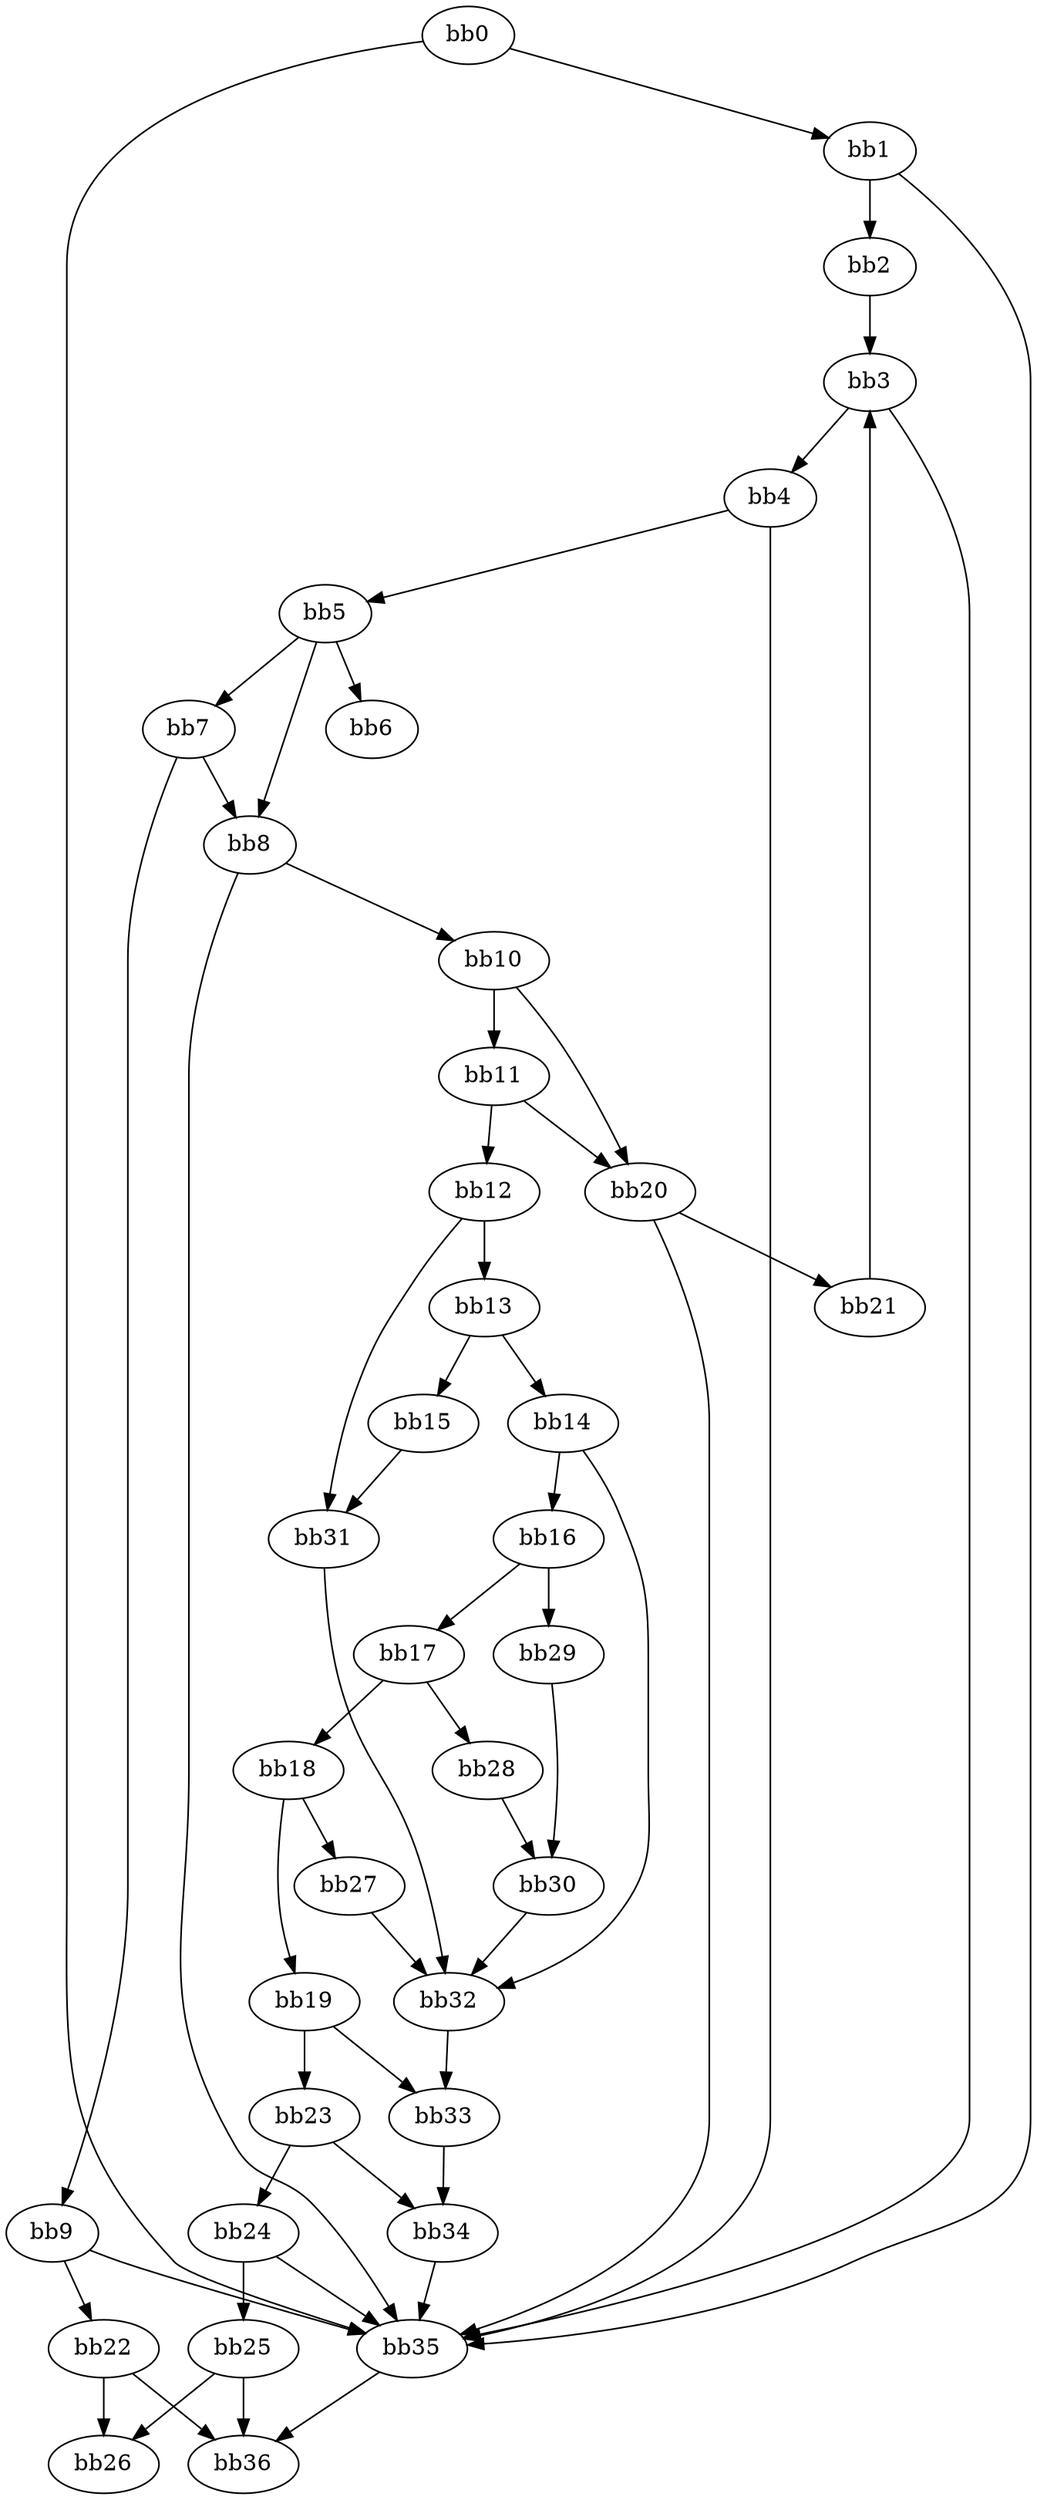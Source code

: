 digraph {
    0 [ label = "bb0\l" ]
    1 [ label = "bb1\l" ]
    2 [ label = "bb2\l" ]
    3 [ label = "bb3\l" ]
    4 [ label = "bb4\l" ]
    5 [ label = "bb5\l" ]
    6 [ label = "bb6\l" ]
    7 [ label = "bb7\l" ]
    8 [ label = "bb8\l" ]
    9 [ label = "bb9\l" ]
    10 [ label = "bb10\l" ]
    11 [ label = "bb11\l" ]
    12 [ label = "bb12\l" ]
    13 [ label = "bb13\l" ]
    14 [ label = "bb14\l" ]
    15 [ label = "bb15\l" ]
    16 [ label = "bb16\l" ]
    17 [ label = "bb17\l" ]
    18 [ label = "bb18\l" ]
    19 [ label = "bb19\l" ]
    20 [ label = "bb20\l" ]
    21 [ label = "bb21\l" ]
    22 [ label = "bb22\l" ]
    23 [ label = "bb23\l" ]
    24 [ label = "bb24\l" ]
    25 [ label = "bb25\l" ]
    26 [ label = "bb26\l" ]
    27 [ label = "bb27\l" ]
    28 [ label = "bb28\l" ]
    29 [ label = "bb29\l" ]
    30 [ label = "bb30\l" ]
    31 [ label = "bb31\l" ]
    32 [ label = "bb32\l" ]
    33 [ label = "bb33\l" ]
    34 [ label = "bb34\l" ]
    35 [ label = "bb35\l" ]
    36 [ label = "bb36\l" ]
    0 -> 1 [ ]
    0 -> 35 [ ]
    1 -> 2 [ ]
    1 -> 35 [ ]
    2 -> 3 [ ]
    3 -> 4 [ ]
    3 -> 35 [ ]
    4 -> 5 [ ]
    4 -> 35 [ ]
    5 -> 6 [ ]
    5 -> 7 [ ]
    5 -> 8 [ ]
    7 -> 8 [ ]
    7 -> 9 [ ]
    8 -> 10 [ ]
    8 -> 35 [ ]
    9 -> 22 [ ]
    9 -> 35 [ ]
    10 -> 11 [ ]
    10 -> 20 [ ]
    11 -> 12 [ ]
    11 -> 20 [ ]
    12 -> 13 [ ]
    12 -> 31 [ ]
    13 -> 14 [ ]
    13 -> 15 [ ]
    14 -> 16 [ ]
    14 -> 32 [ ]
    15 -> 31 [ ]
    16 -> 17 [ ]
    16 -> 29 [ ]
    17 -> 18 [ ]
    17 -> 28 [ ]
    18 -> 19 [ ]
    18 -> 27 [ ]
    19 -> 23 [ ]
    19 -> 33 [ ]
    20 -> 21 [ ]
    20 -> 35 [ ]
    21 -> 3 [ ]
    22 -> 26 [ ]
    22 -> 36 [ ]
    23 -> 24 [ ]
    23 -> 34 [ ]
    24 -> 25 [ ]
    24 -> 35 [ ]
    25 -> 26 [ ]
    25 -> 36 [ ]
    27 -> 32 [ ]
    28 -> 30 [ ]
    29 -> 30 [ ]
    30 -> 32 [ ]
    31 -> 32 [ ]
    32 -> 33 [ ]
    33 -> 34 [ ]
    34 -> 35 [ ]
    35 -> 36 [ ]
}

